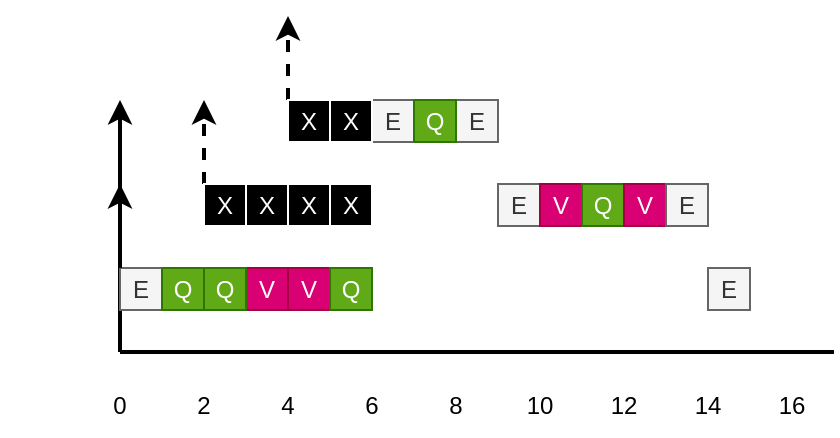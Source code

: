 <mxfile>
    <diagram id="2Uu6G821-9Wza9XmK5AW" name="Página-1">
        <mxGraphModel dx="961" dy="857" grid="1" gridSize="21" guides="1" tooltips="1" connect="1" arrows="1" fold="1" page="1" pageScale="1" pageWidth="1169" pageHeight="827" background="none" math="0" shadow="0">
            <root>
                <mxCell id="0"/>
                <mxCell id="1" parent="0"/>
                <mxCell id="160" value="" style="edgeStyle=none;jumpSize=13;html=1;strokeWidth=2;startSize=6;" parent="1" edge="1">
                    <mxGeometry relative="1" as="geometry">
                        <mxPoint x="273" y="167.5" as="sourcePoint"/>
                        <mxPoint x="273" y="167.5" as="targetPoint"/>
                    </mxGeometry>
                </mxCell>
                <mxCell id="161" value="" style="endArrow=none;html=1;jumpSize=13;startSize=6;strokeWidth=2;" parent="1" edge="1">
                    <mxGeometry width="50" height="50" relative="1" as="geometry">
                        <mxPoint x="168" y="210" as="sourcePoint"/>
                        <mxPoint x="525" y="210" as="targetPoint"/>
                    </mxGeometry>
                </mxCell>
                <mxCell id="163" value="0" style="text;html=1;strokeColor=none;fillColor=none;align=center;verticalAlign=middle;whiteSpace=wrap;rounded=0;" parent="1" vertex="1">
                    <mxGeometry x="147" y="222" width="42" height="30" as="geometry"/>
                </mxCell>
                <mxCell id="164" value="2" style="text;html=1;strokeColor=none;fillColor=none;align=center;verticalAlign=middle;whiteSpace=wrap;rounded=0;" parent="1" vertex="1">
                    <mxGeometry x="189" y="222" width="42" height="30" as="geometry"/>
                </mxCell>
                <mxCell id="165" value="10" style="text;html=1;strokeColor=none;fillColor=none;align=center;verticalAlign=middle;whiteSpace=wrap;rounded=0;" parent="1" vertex="1">
                    <mxGeometry x="357" y="222" width="42" height="30" as="geometry"/>
                </mxCell>
                <mxCell id="166" value="16" style="text;html=1;strokeColor=none;fillColor=none;align=center;verticalAlign=middle;whiteSpace=wrap;rounded=0;" parent="1" vertex="1">
                    <mxGeometry x="483" y="222" width="42" height="30" as="geometry"/>
                </mxCell>
                <mxCell id="171" value="&lt;font color=&quot;#ffffff&quot;&gt;&lt;span style=&quot;font-family: -apple-system, BlinkMacSystemFont, &amp;quot;Segoe WPC&amp;quot;, &amp;quot;Segoe UI&amp;quot;, system-ui, Ubuntu, &amp;quot;Droid Sans&amp;quot;, sans-serif; font-size: 14px;&quot;&gt;τ&lt;/span&gt;1&lt;/font&gt;" style="text;html=1;strokeColor=none;fillColor=none;align=center;verticalAlign=middle;whiteSpace=wrap;rounded=0;" parent="1" vertex="1">
                    <mxGeometry x="108" y="79.5" width="60" height="30" as="geometry"/>
                </mxCell>
                <mxCell id="172" value="&lt;font color=&quot;#ffffff&quot;&gt;&lt;span style=&quot;font-family: -apple-system, BlinkMacSystemFont, &amp;quot;Segoe WPC&amp;quot;, &amp;quot;Segoe UI&amp;quot;, system-ui, Ubuntu, &amp;quot;Droid Sans&amp;quot;, sans-serif; font-size: 14px;&quot;&gt;τ&lt;/span&gt;2&lt;/font&gt;" style="text;html=1;strokeColor=none;fillColor=none;align=center;verticalAlign=middle;whiteSpace=wrap;rounded=0;" parent="1" vertex="1">
                    <mxGeometry x="108" y="121.5" width="60" height="30" as="geometry"/>
                </mxCell>
                <mxCell id="173" value="&lt;font color=&quot;#ffffff&quot;&gt;&lt;span style=&quot;font-family: -apple-system, BlinkMacSystemFont, &amp;quot;Segoe WPC&amp;quot;, &amp;quot;Segoe UI&amp;quot;, system-ui, Ubuntu, &amp;quot;Droid Sans&amp;quot;, sans-serif; font-size: 14px;&quot;&gt;τ&lt;/span&gt;3&lt;/font&gt;" style="text;html=1;strokeColor=none;fillColor=none;align=center;verticalAlign=middle;whiteSpace=wrap;rounded=0;" parent="1" vertex="1">
                    <mxGeometry x="108" y="163.5" width="60" height="30" as="geometry"/>
                </mxCell>
                <mxCell id="181" value="4" style="text;html=1;strokeColor=none;fillColor=none;align=center;verticalAlign=middle;whiteSpace=wrap;rounded=0;" parent="1" vertex="1">
                    <mxGeometry x="231" y="222" width="42" height="30" as="geometry"/>
                </mxCell>
                <mxCell id="182" value="6" style="text;html=1;strokeColor=none;fillColor=none;align=center;verticalAlign=middle;whiteSpace=wrap;rounded=0;" parent="1" vertex="1">
                    <mxGeometry x="273" y="222" width="42" height="30" as="geometry"/>
                </mxCell>
                <mxCell id="183" value="8" style="text;html=1;strokeColor=none;fillColor=none;align=center;verticalAlign=middle;whiteSpace=wrap;rounded=0;" parent="1" vertex="1">
                    <mxGeometry x="315" y="222" width="42" height="30" as="geometry"/>
                </mxCell>
                <mxCell id="184" value="12" style="text;html=1;strokeColor=none;fillColor=none;align=center;verticalAlign=middle;whiteSpace=wrap;rounded=0;" parent="1" vertex="1">
                    <mxGeometry x="399" y="222" width="42" height="30" as="geometry"/>
                </mxCell>
                <mxCell id="185" value="14" style="text;html=1;strokeColor=none;fillColor=none;align=center;verticalAlign=middle;whiteSpace=wrap;rounded=0;" parent="1" vertex="1">
                    <mxGeometry x="441" y="222" width="42" height="30" as="geometry"/>
                </mxCell>
                <mxCell id="188" value="" style="endArrow=classic;html=1;rounded=1;strokeWidth=2;endSize=6;sourcePerimeterSpacing=0;targetPerimeterSpacing=0;jumpSize=6;dashed=1;exitX=0;exitY=0;exitDx=0;exitDy=0;" parent="1" edge="1">
                    <mxGeometry width="50" height="50" relative="1" as="geometry">
                        <mxPoint x="252.0" y="84.0" as="sourcePoint"/>
                        <mxPoint x="252" y="42" as="targetPoint"/>
                    </mxGeometry>
                </mxCell>
                <mxCell id="189" value="" style="endArrow=classic;html=1;rounded=1;strokeWidth=2;endSize=6;sourcePerimeterSpacing=0;targetPerimeterSpacing=0;jumpSize=6;dashed=1;exitX=0;exitY=0;exitDx=0;exitDy=0;" parent="1" edge="1">
                    <mxGeometry width="50" height="50" relative="1" as="geometry">
                        <mxPoint x="210" y="126" as="sourcePoint"/>
                        <mxPoint x="210" y="84" as="targetPoint"/>
                    </mxGeometry>
                </mxCell>
                <mxCell id="162" value="" style="endArrow=classic;html=1;strokeWidth=2;" parent="1" edge="1">
                    <mxGeometry width="50" height="50" relative="1" as="geometry">
                        <mxPoint x="168" y="210" as="sourcePoint"/>
                        <mxPoint x="168" y="84" as="targetPoint"/>
                    </mxGeometry>
                </mxCell>
                <mxCell id="317" value="E" style="rounded=0;whiteSpace=wrap;html=1;fillColor=#f5f5f5;fontColor=#333333;strokeColor=#666666;" parent="1" vertex="1">
                    <mxGeometry x="168" y="168" width="21" height="21" as="geometry"/>
                </mxCell>
                <mxCell id="319" value="Q" style="rounded=0;whiteSpace=wrap;html=1;fillColor=#60a917;fontColor=#ffffff;strokeColor=#2D7600;" parent="1" vertex="1">
                    <mxGeometry x="189" y="168" width="21" height="21" as="geometry"/>
                </mxCell>
                <mxCell id="192" value="" style="endArrow=classic;html=1;rounded=1;strokeWidth=2;endSize=6;sourcePerimeterSpacing=0;targetPerimeterSpacing=0;jumpSize=6;dashed=1;" parent="1" edge="1">
                    <mxGeometry width="50" height="50" relative="1" as="geometry">
                        <mxPoint x="168" y="168" as="sourcePoint"/>
                        <mxPoint x="168" y="126" as="targetPoint"/>
                    </mxGeometry>
                </mxCell>
                <mxCell id="330" value="V" style="rounded=0;whiteSpace=wrap;html=1;fillColor=#d80073;fontColor=#ffffff;strokeColor=#A50040;" parent="1" vertex="1">
                    <mxGeometry x="231" y="168" width="21" height="21" as="geometry"/>
                </mxCell>
                <mxCell id="358" value="Q" style="rounded=0;whiteSpace=wrap;html=1;fillColor=#60a917;fontColor=#ffffff;strokeColor=#2D7600;" parent="1" vertex="1">
                    <mxGeometry x="210" y="168" width="21" height="21" as="geometry"/>
                </mxCell>
                <mxCell id="369" value="X" style="rounded=0;whiteSpace=wrap;html=1;fillColor=#000001;strokeColor=#FFFFFF;gradientColor=none;fontColor=#FFFFFF;" parent="1" vertex="1">
                    <mxGeometry x="210" y="126" width="21" height="21" as="geometry"/>
                </mxCell>
                <mxCell id="370" value="X" style="rounded=0;whiteSpace=wrap;html=1;fillColor=#000001;strokeColor=#FFFFFF;gradientColor=none;fontColor=#FFFFFF;" parent="1" vertex="1">
                    <mxGeometry x="252" y="126" width="21" height="21" as="geometry"/>
                </mxCell>
                <mxCell id="371" value="X" style="rounded=0;whiteSpace=wrap;html=1;fillColor=#000001;strokeColor=#FFFFFF;gradientColor=none;fontColor=#FFFFFF;" parent="1" vertex="1">
                    <mxGeometry x="231" y="126" width="21" height="21" as="geometry"/>
                </mxCell>
                <mxCell id="372" value="X" style="rounded=0;whiteSpace=wrap;html=1;fillColor=#000001;strokeColor=#FFFFFF;gradientColor=none;fontColor=#FFFFFF;" parent="1" vertex="1">
                    <mxGeometry x="273" y="126" width="21" height="21" as="geometry"/>
                </mxCell>
                <mxCell id="373" value="V" style="rounded=0;whiteSpace=wrap;html=1;fillColor=#d80073;fontColor=#ffffff;strokeColor=#A50040;" vertex="1" parent="1">
                    <mxGeometry x="252" y="168" width="21" height="21" as="geometry"/>
                </mxCell>
                <mxCell id="374" value="Q" style="rounded=0;whiteSpace=wrap;html=1;fillColor=#60a917;fontColor=#ffffff;strokeColor=#2D7600;" vertex="1" parent="1">
                    <mxGeometry x="273" y="168" width="21" height="21" as="geometry"/>
                </mxCell>
                <mxCell id="375" value="E" style="rounded=0;whiteSpace=wrap;html=1;fillColor=#f5f5f5;fontColor=#333333;strokeColor=#666666;direction=south;" vertex="1" parent="1">
                    <mxGeometry x="294" y="84" width="21" height="21" as="geometry"/>
                </mxCell>
                <mxCell id="376" value="X" style="rounded=0;whiteSpace=wrap;html=1;fillColor=#000001;strokeColor=#FFFFFF;gradientColor=none;fontColor=#FFFFFF;" vertex="1" parent="1">
                    <mxGeometry x="252" y="84" width="21" height="21" as="geometry"/>
                </mxCell>
                <mxCell id="377" value="X" style="rounded=0;whiteSpace=wrap;html=1;fillColor=#000001;strokeColor=#FFFFFF;gradientColor=none;fontColor=#FFFFFF;" vertex="1" parent="1">
                    <mxGeometry x="273" y="84" width="21" height="21" as="geometry"/>
                </mxCell>
                <mxCell id="378" value="E" style="rounded=0;whiteSpace=wrap;html=1;fillColor=#f5f5f5;fontColor=#333333;strokeColor=#666666;" vertex="1" parent="1">
                    <mxGeometry x="336" y="84" width="21" height="21" as="geometry"/>
                </mxCell>
                <mxCell id="379" value="Q" style="rounded=0;whiteSpace=wrap;html=1;fillColor=#60a917;fontColor=#ffffff;strokeColor=#2D7600;" vertex="1" parent="1">
                    <mxGeometry x="315" y="84" width="21" height="21" as="geometry"/>
                </mxCell>
                <mxCell id="380" value="E" style="rounded=0;whiteSpace=wrap;html=1;fillColor=#f5f5f5;fontColor=#333333;strokeColor=#666666;direction=south;" vertex="1" parent="1">
                    <mxGeometry x="357" y="126" width="21" height="21" as="geometry"/>
                </mxCell>
                <mxCell id="381" value="V" style="rounded=0;whiteSpace=wrap;html=1;fillColor=#d80073;fontColor=#ffffff;strokeColor=#A50040;" vertex="1" parent="1">
                    <mxGeometry x="378" y="126" width="21" height="21" as="geometry"/>
                </mxCell>
                <mxCell id="382" value="Q" style="rounded=0;whiteSpace=wrap;html=1;fillColor=#60a917;fontColor=#ffffff;strokeColor=#2D7600;" vertex="1" parent="1">
                    <mxGeometry x="399" y="126" width="21" height="21" as="geometry"/>
                </mxCell>
                <mxCell id="383" value="V" style="rounded=0;whiteSpace=wrap;html=1;fillColor=#d80073;fontColor=#ffffff;strokeColor=#A50040;" vertex="1" parent="1">
                    <mxGeometry x="420" y="126" width="21" height="21" as="geometry"/>
                </mxCell>
                <mxCell id="384" value="E" style="rounded=0;whiteSpace=wrap;html=1;fillColor=#f5f5f5;fontColor=#333333;strokeColor=#666666;direction=south;" vertex="1" parent="1">
                    <mxGeometry x="441" y="126" width="21" height="21" as="geometry"/>
                </mxCell>
                <mxCell id="385" value="E" style="rounded=0;whiteSpace=wrap;html=1;fillColor=#f5f5f5;fontColor=#333333;strokeColor=#666666;direction=south;" vertex="1" parent="1">
                    <mxGeometry x="462" y="168" width="21" height="21" as="geometry"/>
                </mxCell>
            </root>
        </mxGraphModel>
    </diagram>
</mxfile>